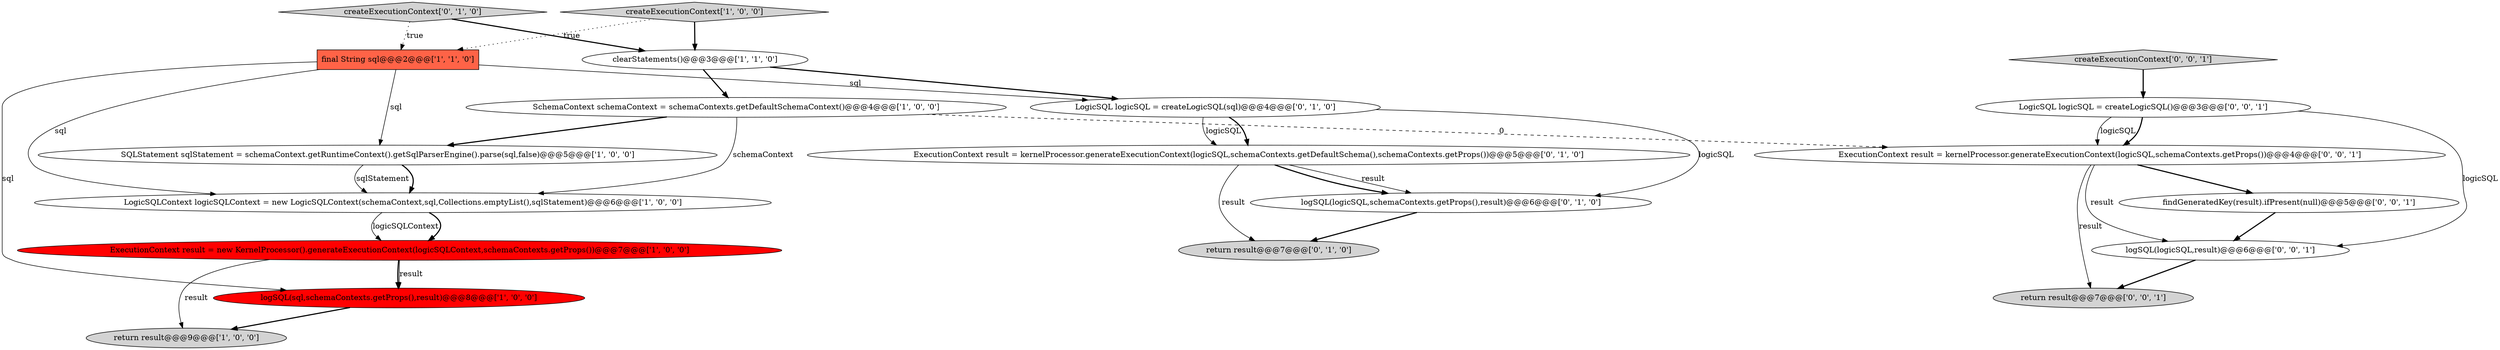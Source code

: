 digraph {
10 [style = filled, label = "return result@@@7@@@['0', '1', '0']", fillcolor = lightgray, shape = ellipse image = "AAA0AAABBB2BBB"];
15 [style = filled, label = "createExecutionContext['0', '0', '1']", fillcolor = lightgray, shape = diamond image = "AAA0AAABBB3BBB"];
14 [style = filled, label = "ExecutionContext result = kernelProcessor.generateExecutionContext(logicSQL,schemaContexts.getProps())@@@4@@@['0', '0', '1']", fillcolor = white, shape = ellipse image = "AAA0AAABBB3BBB"];
9 [style = filled, label = "LogicSQL logicSQL = createLogicSQL(sql)@@@4@@@['0', '1', '0']", fillcolor = white, shape = ellipse image = "AAA0AAABBB2BBB"];
18 [style = filled, label = "LogicSQL logicSQL = createLogicSQL()@@@3@@@['0', '0', '1']", fillcolor = white, shape = ellipse image = "AAA0AAABBB3BBB"];
3 [style = filled, label = "logSQL(sql,schemaContexts.getProps(),result)@@@8@@@['1', '0', '0']", fillcolor = red, shape = ellipse image = "AAA1AAABBB1BBB"];
17 [style = filled, label = "logSQL(logicSQL,result)@@@6@@@['0', '0', '1']", fillcolor = white, shape = ellipse image = "AAA0AAABBB3BBB"];
1 [style = filled, label = "ExecutionContext result = new KernelProcessor().generateExecutionContext(logicSQLContext,schemaContexts.getProps())@@@7@@@['1', '0', '0']", fillcolor = red, shape = ellipse image = "AAA1AAABBB1BBB"];
5 [style = filled, label = "final String sql@@@2@@@['1', '1', '0']", fillcolor = tomato, shape = box image = "AAA0AAABBB1BBB"];
7 [style = filled, label = "return result@@@9@@@['1', '0', '0']", fillcolor = lightgray, shape = ellipse image = "AAA0AAABBB1BBB"];
16 [style = filled, label = "findGeneratedKey(result).ifPresent(null)@@@5@@@['0', '0', '1']", fillcolor = white, shape = ellipse image = "AAA0AAABBB3BBB"];
6 [style = filled, label = "SchemaContext schemaContext = schemaContexts.getDefaultSchemaContext()@@@4@@@['1', '0', '0']", fillcolor = white, shape = ellipse image = "AAA0AAABBB1BBB"];
19 [style = filled, label = "return result@@@7@@@['0', '0', '1']", fillcolor = lightgray, shape = ellipse image = "AAA0AAABBB3BBB"];
0 [style = filled, label = "LogicSQLContext logicSQLContext = new LogicSQLContext(schemaContext,sql,Collections.emptyList(),sqlStatement)@@@6@@@['1', '0', '0']", fillcolor = white, shape = ellipse image = "AAA0AAABBB1BBB"];
8 [style = filled, label = "clearStatements()@@@3@@@['1', '1', '0']", fillcolor = white, shape = ellipse image = "AAA0AAABBB1BBB"];
12 [style = filled, label = "createExecutionContext['0', '1', '0']", fillcolor = lightgray, shape = diamond image = "AAA0AAABBB2BBB"];
11 [style = filled, label = "logSQL(logicSQL,schemaContexts.getProps(),result)@@@6@@@['0', '1', '0']", fillcolor = white, shape = ellipse image = "AAA0AAABBB2BBB"];
2 [style = filled, label = "SQLStatement sqlStatement = schemaContext.getRuntimeContext().getSqlParserEngine().parse(sql,false)@@@5@@@['1', '0', '0']", fillcolor = white, shape = ellipse image = "AAA0AAABBB1BBB"];
4 [style = filled, label = "createExecutionContext['1', '0', '0']", fillcolor = lightgray, shape = diamond image = "AAA0AAABBB1BBB"];
13 [style = filled, label = "ExecutionContext result = kernelProcessor.generateExecutionContext(logicSQL,schemaContexts.getDefaultSchema(),schemaContexts.getProps())@@@5@@@['0', '1', '0']", fillcolor = white, shape = ellipse image = "AAA0AAABBB2BBB"];
14->16 [style = bold, label=""];
4->5 [style = dotted, label="true"];
18->17 [style = solid, label="logicSQL"];
1->3 [style = solid, label="result"];
5->0 [style = solid, label="sql"];
1->3 [style = bold, label=""];
13->11 [style = solid, label="result"];
0->1 [style = solid, label="logicSQLContext"];
8->6 [style = bold, label=""];
16->17 [style = bold, label=""];
6->14 [style = dashed, label="0"];
9->11 [style = solid, label="logicSQL"];
5->9 [style = solid, label="sql"];
13->11 [style = bold, label=""];
15->18 [style = bold, label=""];
17->19 [style = bold, label=""];
9->13 [style = solid, label="logicSQL"];
6->2 [style = bold, label=""];
13->10 [style = solid, label="result"];
1->7 [style = solid, label="result"];
2->0 [style = bold, label=""];
2->0 [style = solid, label="sqlStatement"];
3->7 [style = bold, label=""];
12->5 [style = dotted, label="true"];
11->10 [style = bold, label=""];
18->14 [style = solid, label="logicSQL"];
0->1 [style = bold, label=""];
12->8 [style = bold, label=""];
5->3 [style = solid, label="sql"];
8->9 [style = bold, label=""];
6->0 [style = solid, label="schemaContext"];
4->8 [style = bold, label=""];
14->17 [style = solid, label="result"];
14->19 [style = solid, label="result"];
18->14 [style = bold, label=""];
9->13 [style = bold, label=""];
5->2 [style = solid, label="sql"];
}

